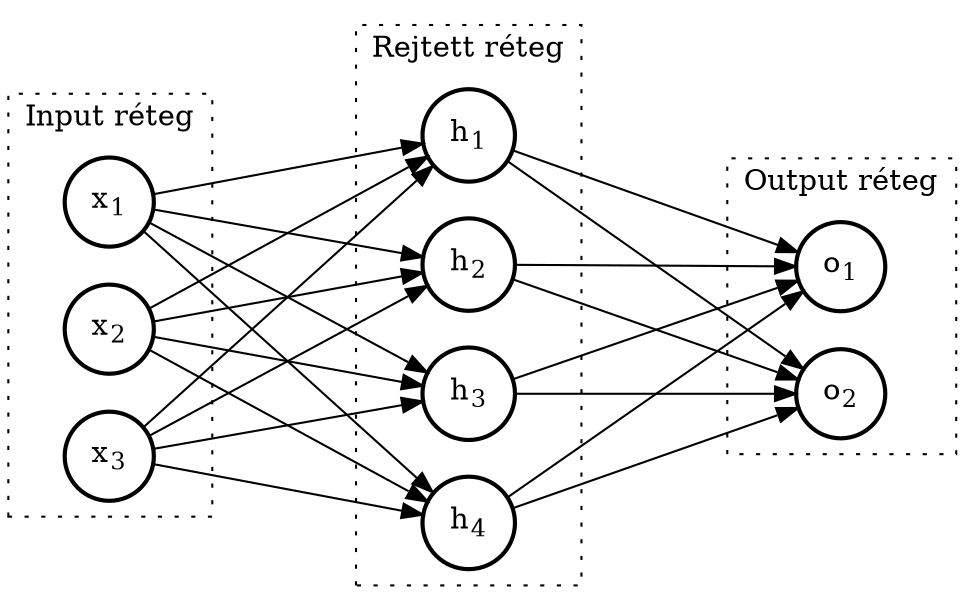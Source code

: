 digraph neural_network {
    graph [dpi=300]
    rankdir=LR; // Left to right layout
    splines=false
    ranksep=1.2

    subgraph cluster_1 {
        style="dotted"
        label="Input réteg"
        input1 [label=<x<sub>2</sub>>, shape="circle", penwidth=2]
        input2 [label=<x<sub>3</sub>>, shape="circle", penwidth=2]
        input3 [label=<x<sub>1</sub>>, shape="circle", penwidth=2]
    }

    subgraph cluster_2 {
        style="dotted"
        label="Rejtett réteg"
        hidden1 [label=<h<sub>1</sub>>, shape="circle", penwidth=2]
        hidden2 [label=<h<sub>2</sub>>, shape="circle", penwidth=2]
        hidden3 [label=<h<sub>3</sub>>, shape="circle", penwidth=2]
        hidden4 [label=<h<sub>4</sub>>, shape="circle", penwidth=2]
    }

    subgraph cluster_3 {
        style="dotted"
        label="Output réteg"
        output1 [label=<o<sub>1</sub>>, shape="circle", penwidth=2]
        output2 [label=<o<sub>2</sub>>, shape="circle", penwidth=2]
    }

    input1 -> hidden1
    input2 -> hidden1
    input3 -> hidden1
    input1 -> hidden2
    input2 -> hidden2
    input3 -> hidden2
    input1 -> hidden3
    input2 -> hidden3
    input3 -> hidden3
    input1 -> hidden4
    input2 -> hidden4
    input3 -> hidden4

    hidden1 -> output1
    hidden2 -> output1
    hidden3 -> output1
    hidden4 -> output1
    hidden1 -> output2
    hidden2 -> output2
    hidden3 -> output2
    hidden4 -> output2
}